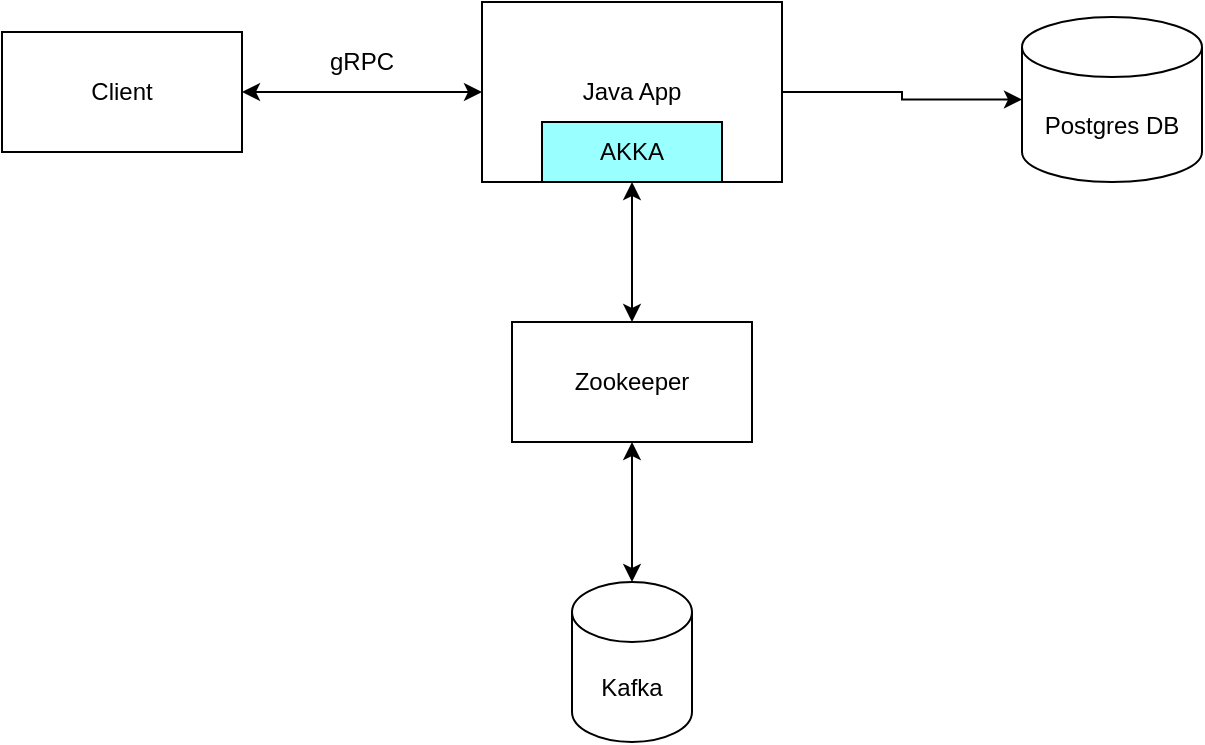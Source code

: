 <mxfile version="21.0.2" type="github">
  <diagram name="Page-1" id="526TDLz61kS1ts3_JN78">
    <mxGraphModel dx="1194" dy="527" grid="1" gridSize="10" guides="1" tooltips="1" connect="1" arrows="1" fold="1" page="1" pageScale="1" pageWidth="850" pageHeight="1100" math="0" shadow="0">
      <root>
        <mxCell id="0" />
        <mxCell id="1" parent="0" />
        <mxCell id="u5Gszo_vqLzepDqTOUiE-3" value="Kafka" style="shape=cylinder3;whiteSpace=wrap;html=1;boundedLbl=1;backgroundOutline=1;size=15;" vertex="1" parent="1">
          <mxGeometry x="425" y="330" width="60" height="80" as="geometry" />
        </mxCell>
        <mxCell id="u5Gszo_vqLzepDqTOUiE-6" value="Zookeeper" style="rounded=0;whiteSpace=wrap;html=1;" vertex="1" parent="1">
          <mxGeometry x="395" y="200" width="120" height="60" as="geometry" />
        </mxCell>
        <mxCell id="u5Gszo_vqLzepDqTOUiE-7" value="" style="endArrow=classic;startArrow=classic;html=1;rounded=0;exitX=0.5;exitY=0;exitDx=0;exitDy=0;exitPerimeter=0;entryX=0.5;entryY=1;entryDx=0;entryDy=0;" edge="1" parent="1" source="u5Gszo_vqLzepDqTOUiE-3" target="u5Gszo_vqLzepDqTOUiE-6">
          <mxGeometry width="50" height="50" relative="1" as="geometry">
            <mxPoint x="400" y="300" as="sourcePoint" />
            <mxPoint x="440" y="260" as="targetPoint" />
          </mxGeometry>
        </mxCell>
        <mxCell id="u5Gszo_vqLzepDqTOUiE-18" style="edgeStyle=orthogonalEdgeStyle;rounded=0;orthogonalLoop=1;jettySize=auto;html=1;exitX=1;exitY=0.5;exitDx=0;exitDy=0;entryX=0;entryY=0.5;entryDx=0;entryDy=0;entryPerimeter=0;" edge="1" parent="1" source="u5Gszo_vqLzepDqTOUiE-9" target="u5Gszo_vqLzepDqTOUiE-16">
          <mxGeometry relative="1" as="geometry">
            <Array as="points" />
          </mxGeometry>
        </mxCell>
        <mxCell id="u5Gszo_vqLzepDqTOUiE-9" value="Java App" style="rounded=0;whiteSpace=wrap;html=1;" vertex="1" parent="1">
          <mxGeometry x="380" y="40" width="150" height="90" as="geometry" />
        </mxCell>
        <mxCell id="u5Gszo_vqLzepDqTOUiE-10" value="" style="endArrow=classic;startArrow=classic;html=1;rounded=0;entryX=0.5;entryY=1;entryDx=0;entryDy=0;exitX=0.5;exitY=0;exitDx=0;exitDy=0;" edge="1" parent="1" source="u5Gszo_vqLzepDqTOUiE-6" target="u5Gszo_vqLzepDqTOUiE-9">
          <mxGeometry width="50" height="50" relative="1" as="geometry">
            <mxPoint x="400" y="260" as="sourcePoint" />
            <mxPoint x="450" y="210" as="targetPoint" />
          </mxGeometry>
        </mxCell>
        <mxCell id="u5Gszo_vqLzepDqTOUiE-12" value="" style="endArrow=classic;startArrow=classic;html=1;rounded=0;entryX=0;entryY=0.5;entryDx=0;entryDy=0;exitX=1;exitY=0.5;exitDx=0;exitDy=0;" edge="1" parent="1" source="u5Gszo_vqLzepDqTOUiE-13" target="u5Gszo_vqLzepDqTOUiE-9">
          <mxGeometry width="50" height="50" relative="1" as="geometry">
            <mxPoint x="260" y="100" as="sourcePoint" />
            <mxPoint x="310" y="50" as="targetPoint" />
          </mxGeometry>
        </mxCell>
        <mxCell id="u5Gszo_vqLzepDqTOUiE-13" value="Client" style="rounded=0;whiteSpace=wrap;html=1;" vertex="1" parent="1">
          <mxGeometry x="140" y="55" width="120" height="60" as="geometry" />
        </mxCell>
        <mxCell id="u5Gszo_vqLzepDqTOUiE-14" value="gRPC" style="text;html=1;strokeColor=none;fillColor=none;align=center;verticalAlign=middle;whiteSpace=wrap;rounded=0;" vertex="1" parent="1">
          <mxGeometry x="290" y="55" width="60" height="30" as="geometry" />
        </mxCell>
        <mxCell id="u5Gszo_vqLzepDqTOUiE-15" value="AKKA" style="rounded=0;whiteSpace=wrap;html=1;fillColor=#99FFFF;" vertex="1" parent="1">
          <mxGeometry x="410" y="100" width="90" height="30" as="geometry" />
        </mxCell>
        <mxCell id="u5Gszo_vqLzepDqTOUiE-16" value="Postgres DB" style="shape=cylinder3;whiteSpace=wrap;html=1;boundedLbl=1;backgroundOutline=1;size=15;" vertex="1" parent="1">
          <mxGeometry x="650" y="47.5" width="90" height="82.5" as="geometry" />
        </mxCell>
      </root>
    </mxGraphModel>
  </diagram>
</mxfile>
